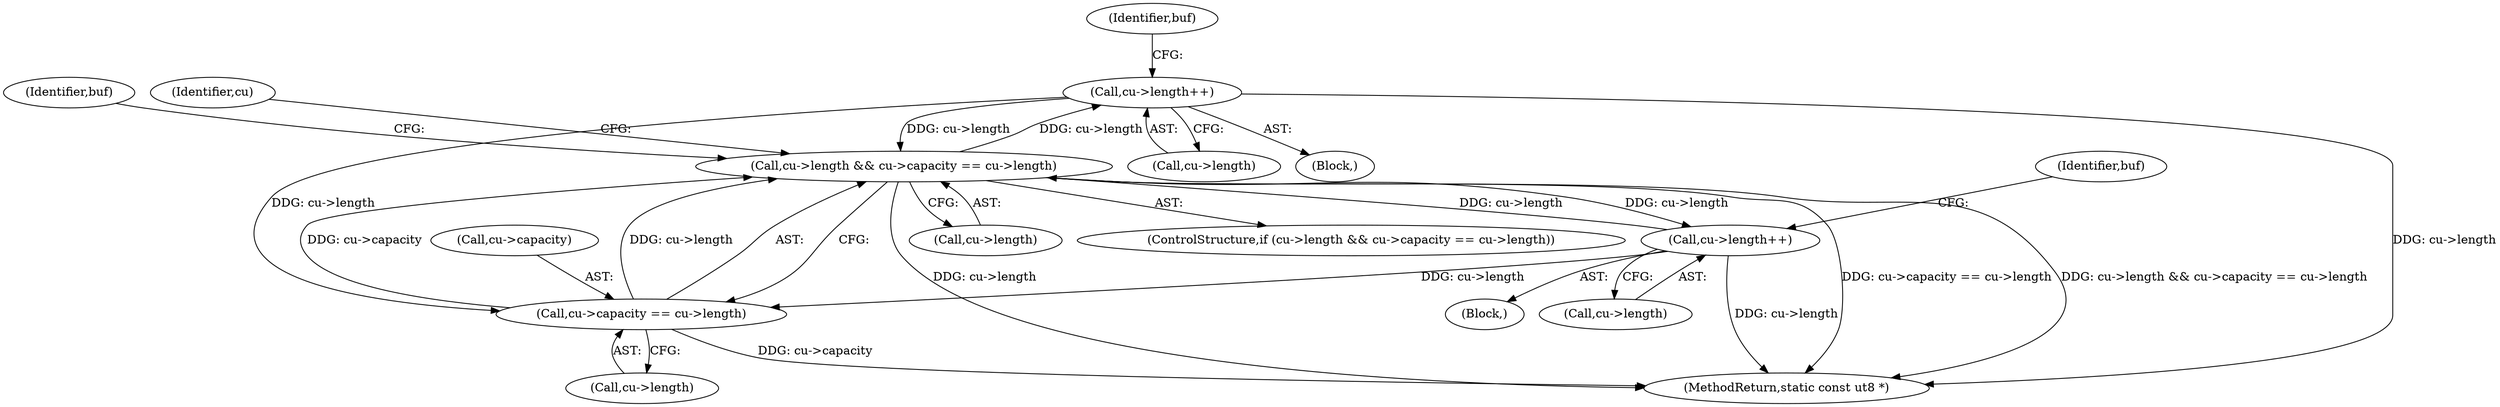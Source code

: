 digraph "0_radare2_2ca9ab45891b6ae8e32b6c28c81eebca059cbe5d_1@pointer" {
"1000449" [label="(Call,cu->length++)"];
"1000150" [label="(Call,cu->length && cu->capacity == cu->length)"];
"1000209" [label="(Call,cu->length++)"];
"1000154" [label="(Call,cu->capacity == cu->length)"];
"1000449" [label="(Call,cu->length++)"];
"1000449" [label="(Call,cu->length++)"];
"1000151" [label="(Call,cu->length)"];
"1000150" [label="(Call,cu->length && cu->capacity == cu->length)"];
"1000210" [label="(Call,cu->length)"];
"1000165" [label="(Identifier,buf)"];
"1000140" [label="(Identifier,buf)"];
"1000154" [label="(Call,cu->capacity == cu->length)"];
"1000149" [label="(ControlStructure,if (cu->length && cu->capacity == cu->length))"];
"1000155" [label="(Call,cu->capacity)"];
"1000158" [label="(Call,cu->length)"];
"1000450" [label="(Call,cu->length)"];
"1000197" [label="(Block,)"];
"1000209" [label="(Call,cu->length++)"];
"1000148" [label="(Block,)"];
"1000163" [label="(Identifier,cu)"];
"1000214" [label="(Identifier,buf)"];
"1000455" [label="(MethodReturn,static const ut8 *)"];
"1000449" -> "1000148"  [label="AST: "];
"1000449" -> "1000450"  [label="CFG: "];
"1000450" -> "1000449"  [label="AST: "];
"1000140" -> "1000449"  [label="CFG: "];
"1000449" -> "1000455"  [label="DDG: cu->length"];
"1000449" -> "1000150"  [label="DDG: cu->length"];
"1000449" -> "1000154"  [label="DDG: cu->length"];
"1000150" -> "1000449"  [label="DDG: cu->length"];
"1000150" -> "1000149"  [label="AST: "];
"1000150" -> "1000151"  [label="CFG: "];
"1000150" -> "1000154"  [label="CFG: "];
"1000151" -> "1000150"  [label="AST: "];
"1000154" -> "1000150"  [label="AST: "];
"1000163" -> "1000150"  [label="CFG: "];
"1000165" -> "1000150"  [label="CFG: "];
"1000150" -> "1000455"  [label="DDG: cu->length"];
"1000150" -> "1000455"  [label="DDG: cu->capacity == cu->length"];
"1000150" -> "1000455"  [label="DDG: cu->length && cu->capacity == cu->length"];
"1000209" -> "1000150"  [label="DDG: cu->length"];
"1000154" -> "1000150"  [label="DDG: cu->length"];
"1000154" -> "1000150"  [label="DDG: cu->capacity"];
"1000150" -> "1000209"  [label="DDG: cu->length"];
"1000209" -> "1000197"  [label="AST: "];
"1000209" -> "1000210"  [label="CFG: "];
"1000210" -> "1000209"  [label="AST: "];
"1000214" -> "1000209"  [label="CFG: "];
"1000209" -> "1000455"  [label="DDG: cu->length"];
"1000209" -> "1000154"  [label="DDG: cu->length"];
"1000154" -> "1000158"  [label="CFG: "];
"1000155" -> "1000154"  [label="AST: "];
"1000158" -> "1000154"  [label="AST: "];
"1000154" -> "1000455"  [label="DDG: cu->capacity"];
}
